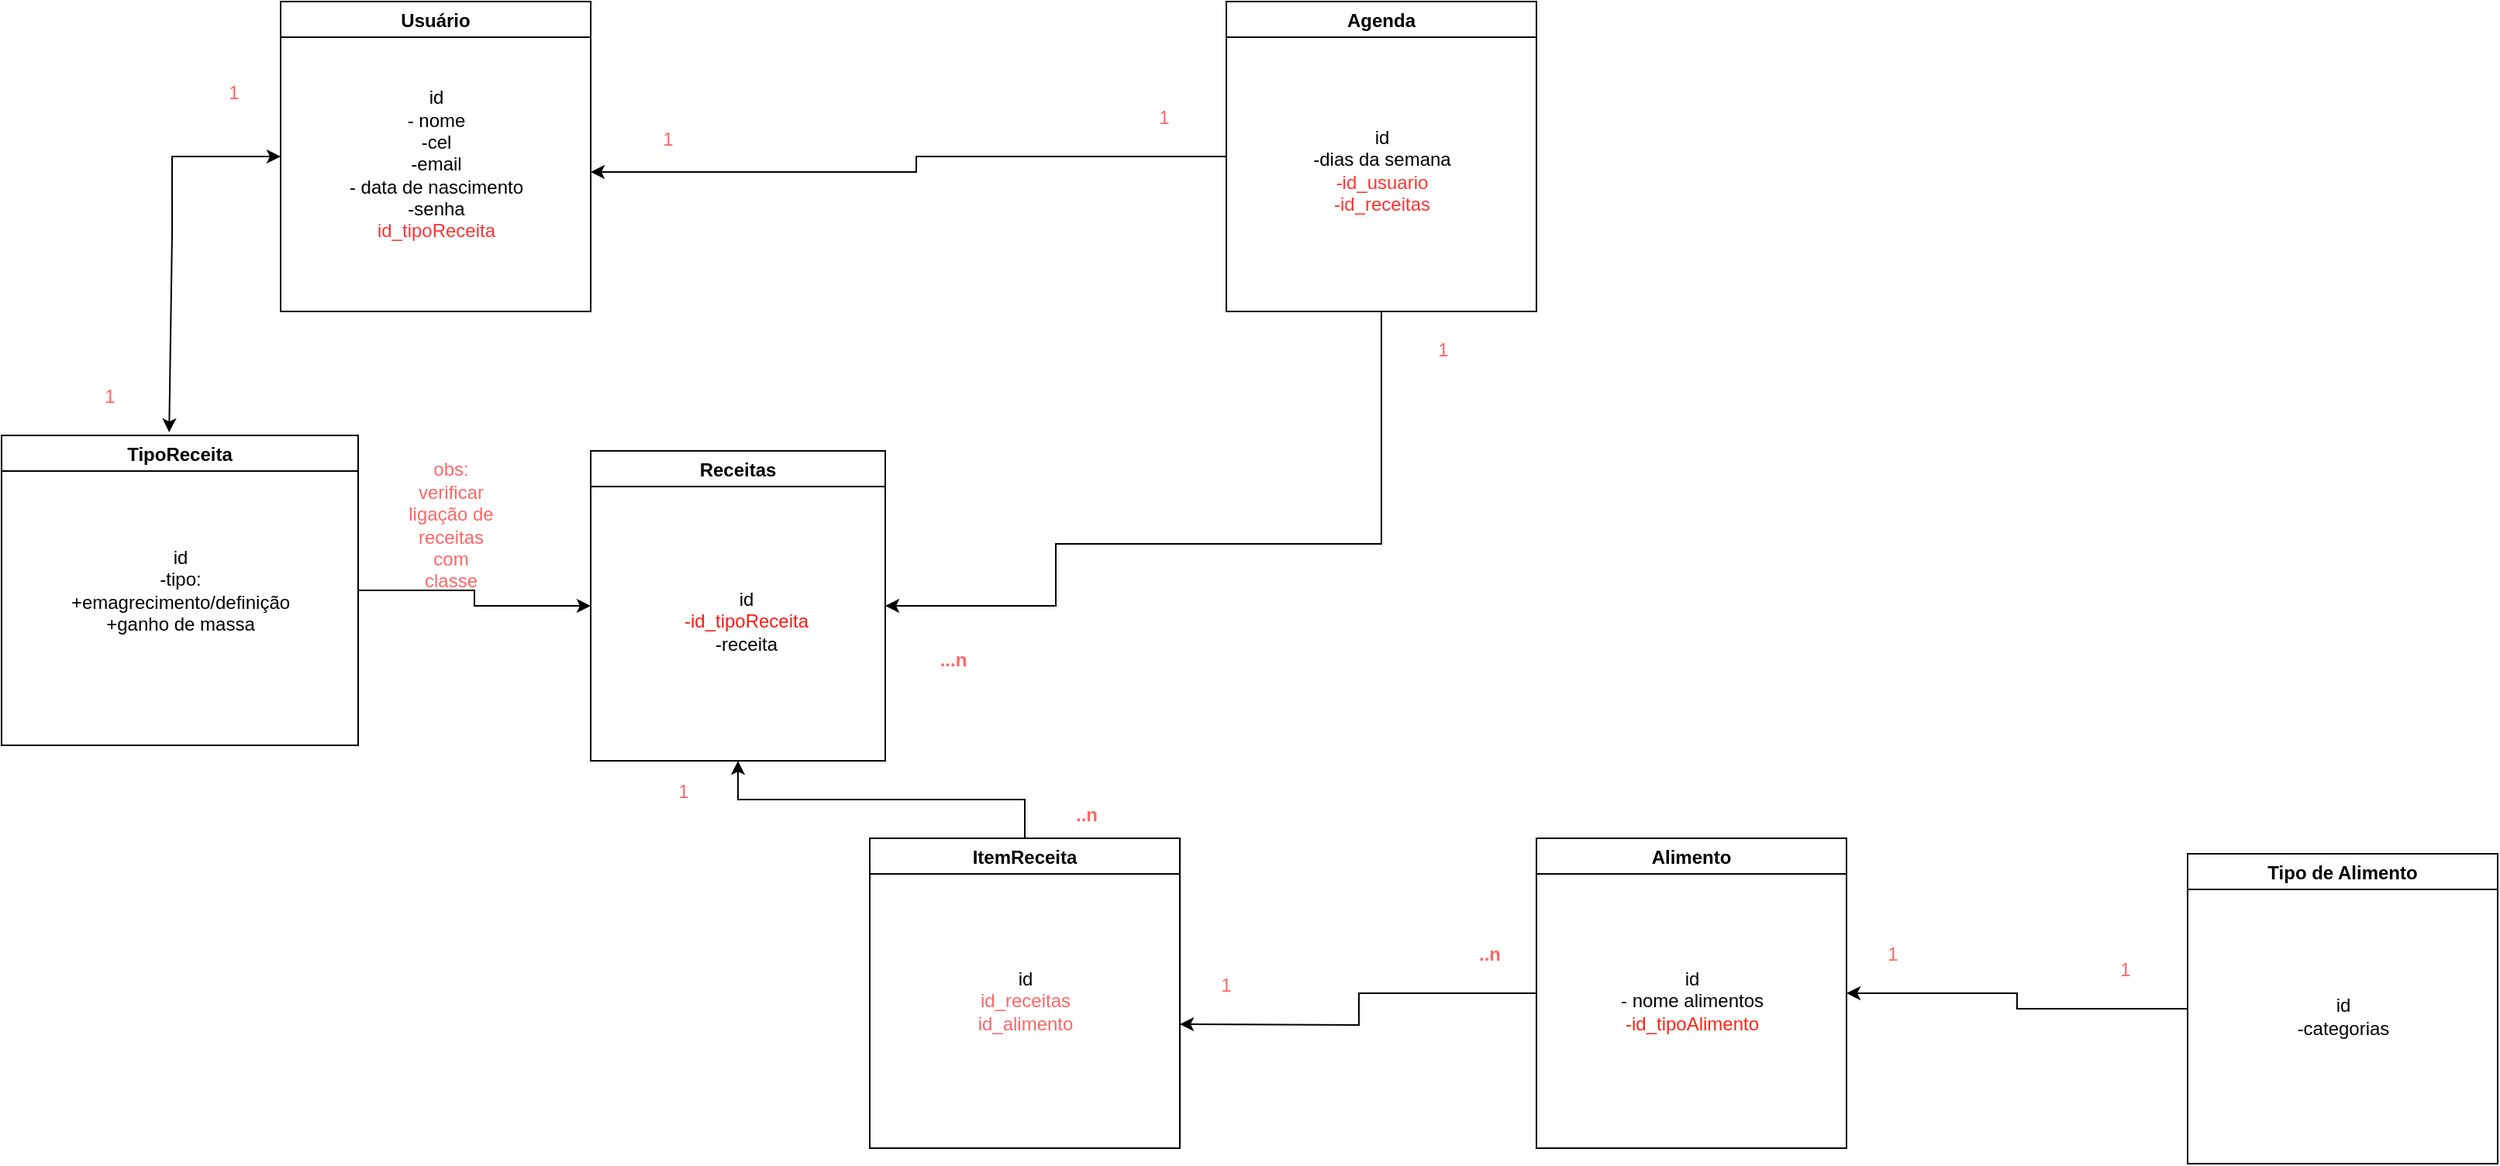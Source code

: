 <mxfile version="20.8.0" type="device"><diagram id="D7TlFocIKVH5g727k0Tv" name="Página-1"><mxGraphModel dx="2117" dy="587" grid="1" gridSize="10" guides="1" tooltips="1" connect="1" arrows="1" fold="1" page="1" pageScale="1" pageWidth="827" pageHeight="1169" math="0" shadow="0"><root><mxCell id="0"/><mxCell id="1" parent="0"/><mxCell id="6_ywHrAEWiwWeD_JIyDd-3" value="Usuário" style="swimlane;" parent="1" vertex="1"><mxGeometry x="10" y="90" width="200" height="200" as="geometry"/></mxCell><mxCell id="6_ywHrAEWiwWeD_JIyDd-18" value="id&lt;br&gt;- nome&lt;br&gt;-cel&lt;br&gt;-email&lt;br&gt;- data de nascimento&lt;br&gt;-senha&lt;br&gt;&lt;font color=&quot;#ff3333&quot;&gt;id_tipoReceita&lt;/font&gt;" style="text;html=1;align=center;verticalAlign=middle;resizable=0;points=[];autosize=1;strokeColor=none;fillColor=none;" parent="6_ywHrAEWiwWeD_JIyDd-3" vertex="1"><mxGeometry x="30" y="50" width="140" height="110" as="geometry"/></mxCell><mxCell id="nTeTr6HZC3SeChWBtJJ--24" style="edgeStyle=orthogonalEdgeStyle;rounded=0;orthogonalLoop=1;jettySize=auto;html=1;fontColor=#FF6666;" parent="1" source="6_ywHrAEWiwWeD_JIyDd-4" edge="1"><mxGeometry relative="1" as="geometry"><mxPoint x="590" y="750" as="targetPoint"/></mxGeometry></mxCell><mxCell id="6_ywHrAEWiwWeD_JIyDd-4" value="Alimento" style="swimlane;" parent="1" vertex="1"><mxGeometry x="820" y="630" width="200" height="200" as="geometry"/></mxCell><mxCell id="6_ywHrAEWiwWeD_JIyDd-21" value="id&lt;br&gt;- nome alimentos&lt;br&gt;&lt;font color=&quot;#ff2414&quot;&gt;-id_tipoAlimento&lt;/font&gt;" style="text;html=1;align=center;verticalAlign=middle;resizable=0;points=[];autosize=1;strokeColor=none;fillColor=none;" parent="6_ywHrAEWiwWeD_JIyDd-4" vertex="1"><mxGeometry x="40" y="75" width="120" height="60" as="geometry"/></mxCell><mxCell id="nTeTr6HZC3SeChWBtJJ--11" style="edgeStyle=orthogonalEdgeStyle;rounded=0;orthogonalLoop=1;jettySize=auto;html=1;entryX=1;entryY=0.5;entryDx=0;entryDy=0;fontColor=#FF6666;" parent="1" source="6_ywHrAEWiwWeD_JIyDd-5" target="6_ywHrAEWiwWeD_JIyDd-4" edge="1"><mxGeometry relative="1" as="geometry"/></mxCell><mxCell id="6_ywHrAEWiwWeD_JIyDd-5" value="Tipo de Alimento" style="swimlane;" parent="1" vertex="1"><mxGeometry x="1240" y="640" width="200" height="200" as="geometry"/></mxCell><mxCell id="6_ywHrAEWiwWeD_JIyDd-22" value="id&lt;br&gt;-categorias" style="text;html=1;align=center;verticalAlign=middle;resizable=0;points=[];autosize=1;strokeColor=none;fillColor=none;" parent="6_ywHrAEWiwWeD_JIyDd-5" vertex="1"><mxGeometry x="60" y="85" width="80" height="40" as="geometry"/></mxCell><mxCell id="6_ywHrAEWiwWeD_JIyDd-6" value="Receitas" style="swimlane;" parent="1" vertex="1"><mxGeometry x="210" y="380" width="190" height="200" as="geometry"/></mxCell><mxCell id="6_ywHrAEWiwWeD_JIyDd-23" value="id&lt;br&gt;&lt;font color=&quot;#ff1a12&quot;&gt;-id_tipoReceita&lt;/font&gt;&lt;br&gt;-receita" style="text;html=1;align=center;verticalAlign=middle;resizable=0;points=[];autosize=1;strokeColor=none;fillColor=none;rotation=0;" parent="6_ywHrAEWiwWeD_JIyDd-6" vertex="1"><mxGeometry x="50" y="80" width="100" height="60" as="geometry"/></mxCell><mxCell id="nTeTr6HZC3SeChWBtJJ--1" style="edgeStyle=orthogonalEdgeStyle;rounded=0;orthogonalLoop=1;jettySize=auto;html=1;entryX=0;entryY=0.5;entryDx=0;entryDy=0;" parent="1" source="6_ywHrAEWiwWeD_JIyDd-7" target="6_ywHrAEWiwWeD_JIyDd-6" edge="1"><mxGeometry relative="1" as="geometry"/></mxCell><mxCell id="6_ywHrAEWiwWeD_JIyDd-7" value="TipoReceita" style="swimlane;" parent="1" vertex="1"><mxGeometry x="-170" y="370" width="230" height="200" as="geometry"/></mxCell><mxCell id="6_ywHrAEWiwWeD_JIyDd-20" value="id&lt;br&gt;-tipo:&lt;br&gt;+emagrecimento/definição&lt;br&gt;+ganho de massa" style="text;html=1;align=center;verticalAlign=middle;resizable=0;points=[];autosize=1;strokeColor=none;fillColor=none;" parent="6_ywHrAEWiwWeD_JIyDd-7" vertex="1"><mxGeometry x="35" y="65" width="160" height="70" as="geometry"/></mxCell><mxCell id="6_ywHrAEWiwWeD_JIyDd-16" value="" style="endArrow=classic;startArrow=classic;html=1;rounded=0;exitX=0.47;exitY=-0.01;exitDx=0;exitDy=0;exitPerimeter=0;entryX=0;entryY=0.5;entryDx=0;entryDy=0;" parent="1" source="6_ywHrAEWiwWeD_JIyDd-7" target="6_ywHrAEWiwWeD_JIyDd-3" edge="1"><mxGeometry width="50" height="50" relative="1" as="geometry"><mxPoint x="-60" y="350" as="sourcePoint"/><mxPoint x="60" y="210" as="targetPoint"/><Array as="points"><mxPoint x="-60" y="240"/><mxPoint x="-60" y="190"/><mxPoint x="-30" y="190"/></Array></mxGeometry></mxCell><mxCell id="nTeTr6HZC3SeChWBtJJ--12" style="edgeStyle=orthogonalEdgeStyle;rounded=0;orthogonalLoop=1;jettySize=auto;html=1;fontColor=#FF6666;" parent="1" source="d7v8gahmsihjQqHvH5PN-1" edge="1"><mxGeometry relative="1" as="geometry"><mxPoint x="210" y="200" as="targetPoint"/><Array as="points"><mxPoint x="420" y="190"/><mxPoint x="420" y="200"/></Array></mxGeometry></mxCell><mxCell id="nTeTr6HZC3SeChWBtJJ--13" style="edgeStyle=orthogonalEdgeStyle;rounded=0;orthogonalLoop=1;jettySize=auto;html=1;entryX=1;entryY=0.5;entryDx=0;entryDy=0;fontColor=#FF6666;" parent="1" source="d7v8gahmsihjQqHvH5PN-1" target="6_ywHrAEWiwWeD_JIyDd-6" edge="1"><mxGeometry relative="1" as="geometry"><Array as="points"><mxPoint x="720" y="440"/><mxPoint x="510" y="440"/><mxPoint x="510" y="480"/></Array></mxGeometry></mxCell><mxCell id="d7v8gahmsihjQqHvH5PN-1" value="Agenda" style="swimlane;" parent="1" vertex="1"><mxGeometry x="620" y="90" width="200" height="200" as="geometry"/></mxCell><mxCell id="d7v8gahmsihjQqHvH5PN-2" value="id&lt;br&gt;-dias da semana&lt;br&gt;&lt;font color=&quot;#ff3333&quot;&gt;-id_usuario&lt;br&gt;-id_receitas&lt;/font&gt;" style="text;html=1;align=center;verticalAlign=middle;resizable=0;points=[];autosize=1;strokeColor=none;fillColor=none;rotation=0;" parent="d7v8gahmsihjQqHvH5PN-1" vertex="1"><mxGeometry x="45" y="74" width="110" height="70" as="geometry"/></mxCell><mxCell id="nTeTr6HZC3SeChWBtJJ--3" value="&lt;font color=&quot;#ff6666&quot;&gt;obs: verificar ligação de receitas com classe&lt;/font&gt;" style="text;html=1;strokeColor=none;fillColor=none;align=center;verticalAlign=middle;whiteSpace=wrap;rounded=0;" parent="1" vertex="1"><mxGeometry x="90" y="413" width="60" height="30" as="geometry"/></mxCell><mxCell id="nTeTr6HZC3SeChWBtJJ--8" style="edgeStyle=orthogonalEdgeStyle;rounded=0;orthogonalLoop=1;jettySize=auto;html=1;entryX=0.5;entryY=1;entryDx=0;entryDy=0;fontColor=#FF6666;" parent="1" source="nTeTr6HZC3SeChWBtJJ--6" target="6_ywHrAEWiwWeD_JIyDd-6" edge="1"><mxGeometry relative="1" as="geometry"/></mxCell><mxCell id="nTeTr6HZC3SeChWBtJJ--6" value="ItemReceita" style="swimlane;" parent="1" vertex="1"><mxGeometry x="390" y="630" width="200" height="200" as="geometry"/></mxCell><mxCell id="nTeTr6HZC3SeChWBtJJ--7" value="id&lt;br&gt;&lt;font color=&quot;#ff6666&quot;&gt;id_receitas&lt;br&gt;id_alimento&lt;/font&gt;" style="text;html=1;align=center;verticalAlign=middle;resizable=0;points=[];autosize=1;strokeColor=none;fillColor=none;" parent="nTeTr6HZC3SeChWBtJJ--6" vertex="1"><mxGeometry x="60" y="75" width="80" height="60" as="geometry"/></mxCell><mxCell id="nTeTr6HZC3SeChWBtJJ--14" value="1" style="text;html=1;strokeColor=none;fillColor=none;align=center;verticalAlign=middle;whiteSpace=wrap;rounded=0;fontColor=#FF6666;" parent="1" vertex="1"><mxGeometry x="230" y="164" width="60" height="30" as="geometry"/></mxCell><mxCell id="nTeTr6HZC3SeChWBtJJ--15" value="1" style="text;html=1;strokeColor=none;fillColor=none;align=center;verticalAlign=middle;whiteSpace=wrap;rounded=0;fontColor=#FF6666;" parent="1" vertex="1"><mxGeometry x="550" y="150" width="60" height="30" as="geometry"/></mxCell><mxCell id="nTeTr6HZC3SeChWBtJJ--16" value="1" style="text;html=1;strokeColor=none;fillColor=none;align=center;verticalAlign=middle;whiteSpace=wrap;rounded=0;fontColor=#FF6666;" parent="1" vertex="1"><mxGeometry x="-50" y="134" width="60" height="30" as="geometry"/></mxCell><mxCell id="nTeTr6HZC3SeChWBtJJ--17" value="1" style="text;html=1;strokeColor=none;fillColor=none;align=center;verticalAlign=middle;whiteSpace=wrap;rounded=0;fontColor=#FF6666;" parent="1" vertex="1"><mxGeometry x="-130" y="330" width="60" height="30" as="geometry"/></mxCell><mxCell id="nTeTr6HZC3SeChWBtJJ--18" value="1" style="text;html=1;strokeColor=none;fillColor=none;align=center;verticalAlign=middle;whiteSpace=wrap;rounded=0;fontColor=#FF6666;" parent="1" vertex="1"><mxGeometry x="730" y="300" width="60" height="30" as="geometry"/></mxCell><mxCell id="nTeTr6HZC3SeChWBtJJ--19" value="&lt;b&gt;...n&lt;/b&gt;" style="text;html=1;strokeColor=none;fillColor=none;align=center;verticalAlign=middle;whiteSpace=wrap;rounded=0;fontColor=#FF6666;" parent="1" vertex="1"><mxGeometry x="414" y="500" width="60" height="30" as="geometry"/></mxCell><mxCell id="nTeTr6HZC3SeChWBtJJ--22" value="1" style="text;html=1;strokeColor=none;fillColor=none;align=center;verticalAlign=middle;whiteSpace=wrap;rounded=0;fontColor=#FF6666;" parent="1" vertex="1"><mxGeometry x="240" y="585" width="60" height="30" as="geometry"/></mxCell><mxCell id="nTeTr6HZC3SeChWBtJJ--23" value="&lt;b&gt;..n&lt;/b&gt;" style="text;html=1;strokeColor=none;fillColor=none;align=center;verticalAlign=middle;whiteSpace=wrap;rounded=0;fontColor=#FF6666;" parent="1" vertex="1"><mxGeometry x="500" y="600" width="60" height="30" as="geometry"/></mxCell><mxCell id="nTeTr6HZC3SeChWBtJJ--25" value="1" style="text;html=1;strokeColor=none;fillColor=none;align=center;verticalAlign=middle;whiteSpace=wrap;rounded=0;fontColor=#FF6666;" parent="1" vertex="1"><mxGeometry x="590" y="710" width="60" height="30" as="geometry"/></mxCell><mxCell id="nTeTr6HZC3SeChWBtJJ--26" value="&lt;b&gt;..n&lt;/b&gt;" style="text;html=1;strokeColor=none;fillColor=none;align=center;verticalAlign=middle;whiteSpace=wrap;rounded=0;fontColor=#FF6666;" parent="1" vertex="1"><mxGeometry x="760" y="690" width="60" height="30" as="geometry"/></mxCell><mxCell id="nTeTr6HZC3SeChWBtJJ--28" value="1" style="text;html=1;strokeColor=none;fillColor=none;align=center;verticalAlign=middle;whiteSpace=wrap;rounded=0;fontColor=#FF6666;" parent="1" vertex="1"><mxGeometry x="1020" y="690" width="60" height="30" as="geometry"/></mxCell><mxCell id="nTeTr6HZC3SeChWBtJJ--29" value="1" style="text;html=1;strokeColor=none;fillColor=none;align=center;verticalAlign=middle;whiteSpace=wrap;rounded=0;fontColor=#FF6666;" parent="1" vertex="1"><mxGeometry x="1170" y="700" width="60" height="30" as="geometry"/></mxCell></root></mxGraphModel></diagram></mxfile>